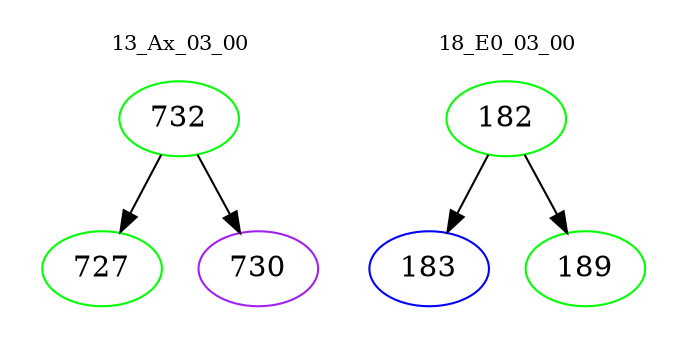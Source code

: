 digraph{
subgraph cluster_0 {
color = white
label = "13_Ax_03_00";
fontsize=10;
T0_732 [label="732", color="green"]
T0_732 -> T0_727 [color="black"]
T0_727 [label="727", color="green"]
T0_732 -> T0_730 [color="black"]
T0_730 [label="730", color="purple"]
}
subgraph cluster_1 {
color = white
label = "18_E0_03_00";
fontsize=10;
T1_182 [label="182", color="green"]
T1_182 -> T1_183 [color="black"]
T1_183 [label="183", color="blue"]
T1_182 -> T1_189 [color="black"]
T1_189 [label="189", color="green"]
}
}

